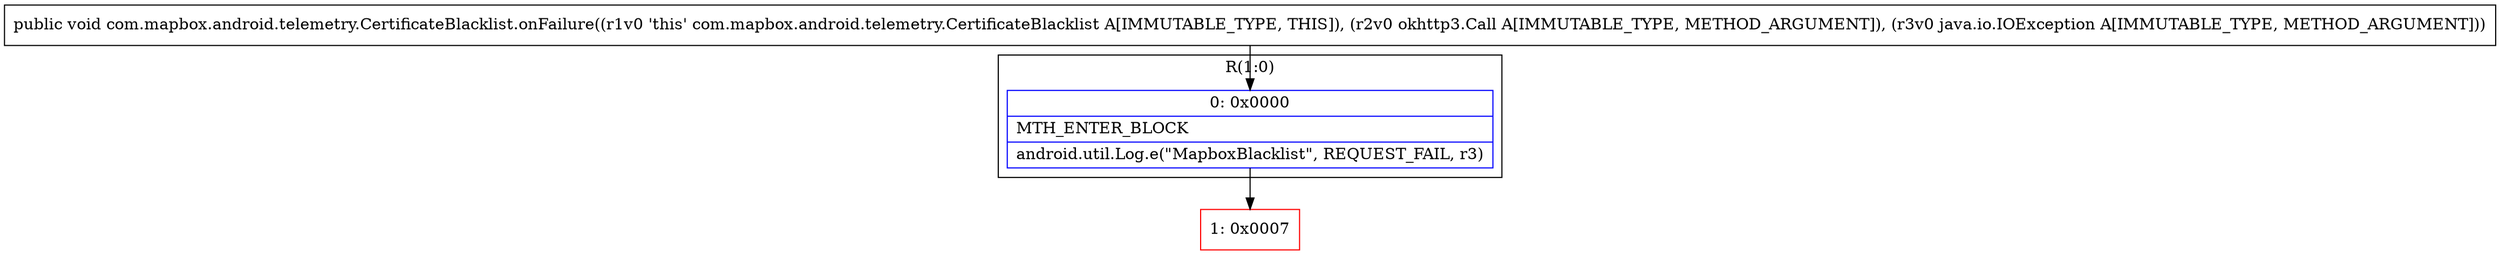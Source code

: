 digraph "CFG forcom.mapbox.android.telemetry.CertificateBlacklist.onFailure(Lokhttp3\/Call;Ljava\/io\/IOException;)V" {
subgraph cluster_Region_2046805280 {
label = "R(1:0)";
node [shape=record,color=blue];
Node_0 [shape=record,label="{0\:\ 0x0000|MTH_ENTER_BLOCK\l|android.util.Log.e(\"MapboxBlacklist\", REQUEST_FAIL, r3)\l}"];
}
Node_1 [shape=record,color=red,label="{1\:\ 0x0007}"];
MethodNode[shape=record,label="{public void com.mapbox.android.telemetry.CertificateBlacklist.onFailure((r1v0 'this' com.mapbox.android.telemetry.CertificateBlacklist A[IMMUTABLE_TYPE, THIS]), (r2v0 okhttp3.Call A[IMMUTABLE_TYPE, METHOD_ARGUMENT]), (r3v0 java.io.IOException A[IMMUTABLE_TYPE, METHOD_ARGUMENT])) }"];
MethodNode -> Node_0;
Node_0 -> Node_1;
}

